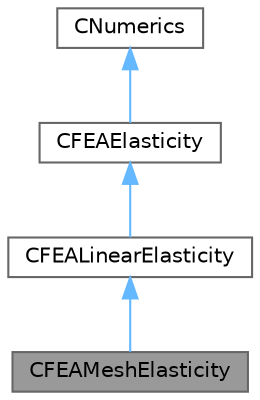 digraph "CFEAMeshElasticity"
{
 // LATEX_PDF_SIZE
  bgcolor="transparent";
  edge [fontname=Helvetica,fontsize=10,labelfontname=Helvetica,labelfontsize=10];
  node [fontname=Helvetica,fontsize=10,shape=box,height=0.2,width=0.4];
  Node1 [id="Node000001",label="CFEAMeshElasticity",height=0.2,width=0.4,color="gray40", fillcolor="grey60", style="filled", fontcolor="black",tooltip="Particular case of linear elasticity used for mesh deformation."];
  Node2 -> Node1 [id="edge1_Node000001_Node000002",dir="back",color="steelblue1",style="solid",tooltip=" "];
  Node2 [id="Node000002",label="CFEALinearElasticity",height=0.2,width=0.4,color="gray40", fillcolor="white", style="filled",URL="$classCFEALinearElasticity.html",tooltip="Class for computing the stiffness matrix of a linear, elastic problem."];
  Node3 -> Node2 [id="edge2_Node000002_Node000003",dir="back",color="steelblue1",style="solid",tooltip=" "];
  Node3 [id="Node000003",label="CFEAElasticity",height=0.2,width=0.4,color="gray40", fillcolor="white", style="filled",URL="$classCFEAElasticity.html",tooltip="Abstract class for computing the tangent matrix and the residual for structural problems."];
  Node4 -> Node3 [id="edge3_Node000003_Node000004",dir="back",color="steelblue1",style="solid",tooltip=" "];
  Node4 [id="Node000004",label="CNumerics",height=0.2,width=0.4,color="gray40", fillcolor="white", style="filled",URL="$classCNumerics.html",tooltip="Class for defining the numerical methods."];
}
